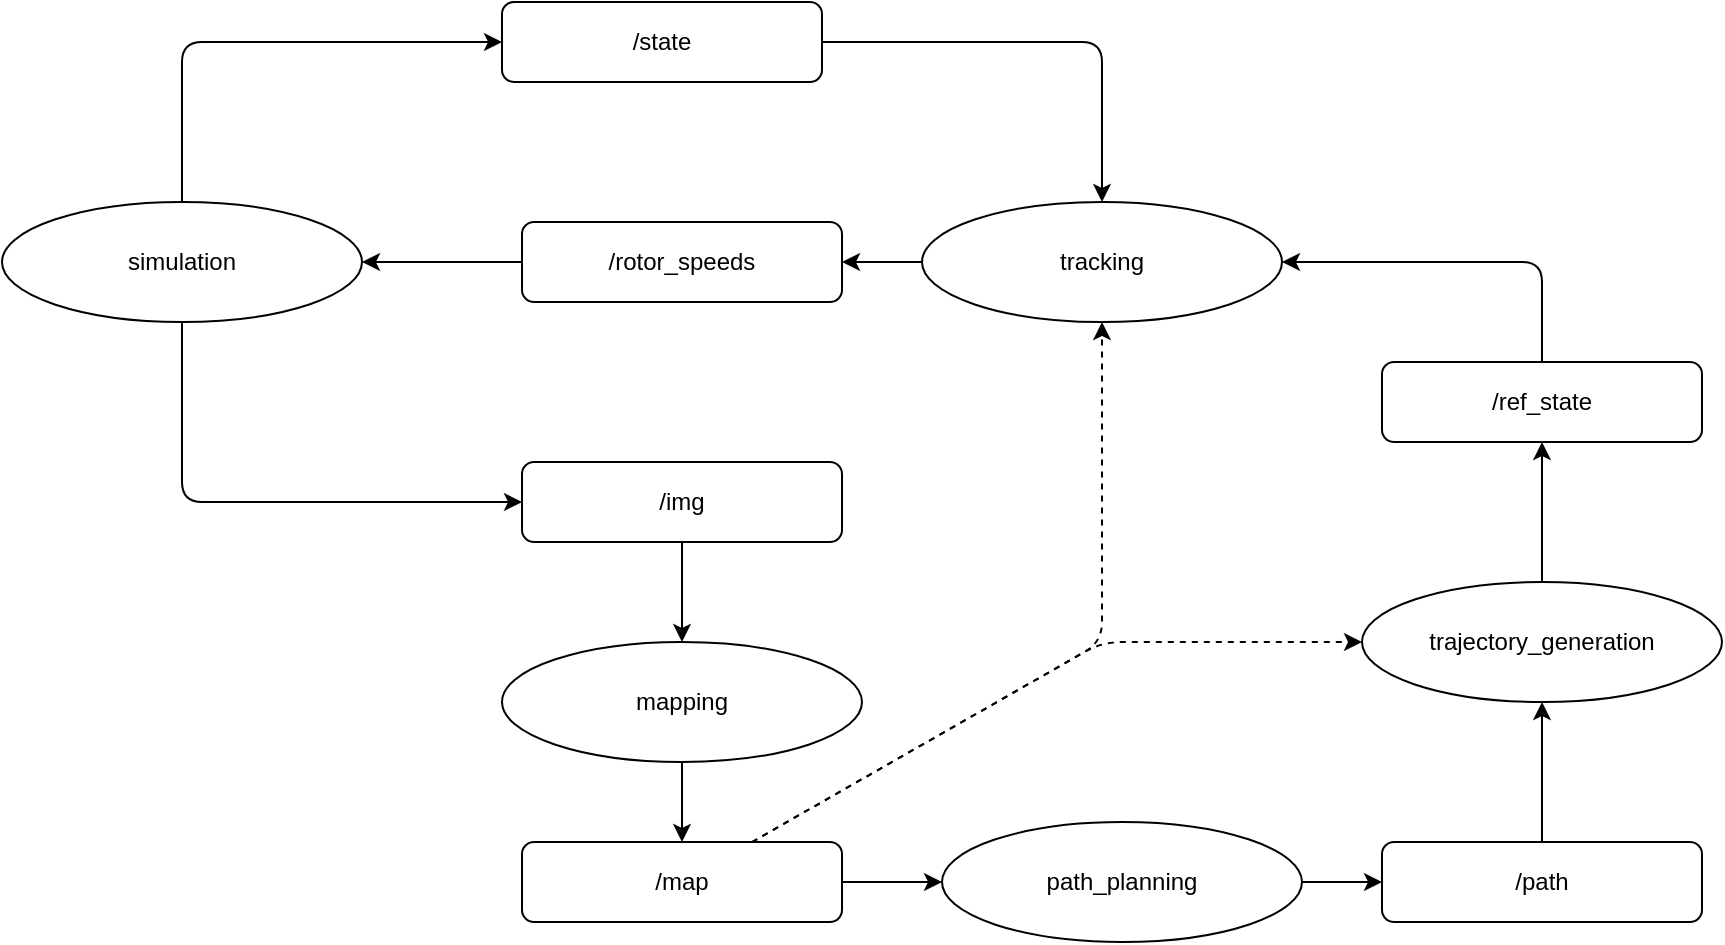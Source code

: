 <mxfile>
    <diagram id="wYuxm7IXG6J4cyEx7lqf" name="Page-1">
        <mxGraphModel dx="1358" dy="606" grid="1" gridSize="10" guides="1" tooltips="1" connect="1" arrows="1" fold="1" page="1" pageScale="1" pageWidth="850" pageHeight="1100" math="0" shadow="0">
            <root>
                <mxCell id="0"/>
                <mxCell id="1" parent="0"/>
                <mxCell id="29" style="edgeStyle=none;html=1;entryX=0.5;entryY=0;entryDx=0;entryDy=0;" edge="1" parent="1" source="6" target="27">
                    <mxGeometry relative="1" as="geometry">
                        <Array as="points">
                            <mxPoint x="560" y="90"/>
                        </Array>
                    </mxGeometry>
                </mxCell>
                <mxCell id="6" value="/state" style="rounded=1;whiteSpace=wrap;html=1;" vertex="1" parent="1">
                    <mxGeometry x="260" y="70" width="160" height="40" as="geometry"/>
                </mxCell>
                <mxCell id="11" style="edgeStyle=none;html=1;entryX=0;entryY=0.5;entryDx=0;entryDy=0;" edge="1" parent="1" source="7" target="6">
                    <mxGeometry relative="1" as="geometry">
                        <Array as="points">
                            <mxPoint x="100" y="90"/>
                        </Array>
                    </mxGeometry>
                </mxCell>
                <mxCell id="12" style="edgeStyle=none;html=1;entryX=0;entryY=0.5;entryDx=0;entryDy=0;" edge="1" parent="1" source="7" target="9">
                    <mxGeometry relative="1" as="geometry">
                        <Array as="points">
                            <mxPoint x="100" y="320"/>
                        </Array>
                    </mxGeometry>
                </mxCell>
                <mxCell id="7" value="simulation" style="ellipse;whiteSpace=wrap;html=1;" vertex="1" parent="1">
                    <mxGeometry x="10" y="170" width="180" height="60" as="geometry"/>
                </mxCell>
                <mxCell id="14" value="" style="edgeStyle=none;html=1;" edge="1" parent="1" source="9" target="13">
                    <mxGeometry relative="1" as="geometry"/>
                </mxCell>
                <mxCell id="9" value="/img" style="rounded=1;whiteSpace=wrap;html=1;" vertex="1" parent="1">
                    <mxGeometry x="270" y="300" width="160" height="40" as="geometry"/>
                </mxCell>
                <mxCell id="16" value="" style="edgeStyle=none;html=1;" edge="1" parent="1" source="13" target="15">
                    <mxGeometry relative="1" as="geometry"/>
                </mxCell>
                <mxCell id="13" value="mapping" style="ellipse;whiteSpace=wrap;html=1;" vertex="1" parent="1">
                    <mxGeometry x="260" y="390" width="180" height="60" as="geometry"/>
                </mxCell>
                <mxCell id="19" value="" style="edgeStyle=none;html=1;" edge="1" parent="1" source="15" target="17">
                    <mxGeometry relative="1" as="geometry"/>
                </mxCell>
                <mxCell id="34" style="edgeStyle=none;html=1;entryX=0.5;entryY=1;entryDx=0;entryDy=0;dashed=1;" edge="1" parent="1" source="15" target="27">
                    <mxGeometry relative="1" as="geometry">
                        <Array as="points">
                            <mxPoint x="560" y="390"/>
                        </Array>
                    </mxGeometry>
                </mxCell>
                <mxCell id="35" style="edgeStyle=none;html=1;entryX=0;entryY=0.5;entryDx=0;entryDy=0;dashed=1;" edge="1" parent="1" source="15" target="22">
                    <mxGeometry relative="1" as="geometry">
                        <Array as="points">
                            <mxPoint x="560" y="390"/>
                        </Array>
                    </mxGeometry>
                </mxCell>
                <mxCell id="15" value="/map" style="rounded=1;whiteSpace=wrap;html=1;" vertex="1" parent="1">
                    <mxGeometry x="270" y="490" width="160" height="40" as="geometry"/>
                </mxCell>
                <mxCell id="21" value="" style="edgeStyle=none;html=1;" edge="1" parent="1" source="17" target="20">
                    <mxGeometry relative="1" as="geometry"/>
                </mxCell>
                <mxCell id="17" value="path_planning" style="ellipse;whiteSpace=wrap;html=1;" vertex="1" parent="1">
                    <mxGeometry x="480" y="480" width="180" height="60" as="geometry"/>
                </mxCell>
                <mxCell id="23" value="" style="edgeStyle=none;html=1;" edge="1" parent="1" source="20" target="22">
                    <mxGeometry relative="1" as="geometry"/>
                </mxCell>
                <mxCell id="20" value="/path" style="rounded=1;whiteSpace=wrap;html=1;" vertex="1" parent="1">
                    <mxGeometry x="700" y="490" width="160" height="40" as="geometry"/>
                </mxCell>
                <mxCell id="25" value="" style="edgeStyle=none;html=1;" edge="1" parent="1" source="22" target="24">
                    <mxGeometry relative="1" as="geometry"/>
                </mxCell>
                <mxCell id="22" value="trajectory_generation" style="ellipse;whiteSpace=wrap;html=1;" vertex="1" parent="1">
                    <mxGeometry x="690" y="360" width="180" height="60" as="geometry"/>
                </mxCell>
                <mxCell id="28" style="edgeStyle=none;html=1;entryX=1;entryY=0.5;entryDx=0;entryDy=0;" edge="1" parent="1" source="24" target="27">
                    <mxGeometry relative="1" as="geometry">
                        <Array as="points">
                            <mxPoint x="780" y="200"/>
                        </Array>
                    </mxGeometry>
                </mxCell>
                <mxCell id="24" value="/ref_state" style="rounded=1;whiteSpace=wrap;html=1;" vertex="1" parent="1">
                    <mxGeometry x="700" y="250" width="160" height="40" as="geometry"/>
                </mxCell>
                <mxCell id="32" value="" style="edgeStyle=none;html=1;" edge="1" parent="1" source="27" target="31">
                    <mxGeometry relative="1" as="geometry"/>
                </mxCell>
                <mxCell id="27" value="tracking" style="ellipse;whiteSpace=wrap;html=1;" vertex="1" parent="1">
                    <mxGeometry x="470" y="170" width="180" height="60" as="geometry"/>
                </mxCell>
                <mxCell id="33" value="" style="edgeStyle=none;html=1;" edge="1" parent="1" source="31" target="7">
                    <mxGeometry relative="1" as="geometry"/>
                </mxCell>
                <mxCell id="31" value="/rotor_speeds" style="rounded=1;whiteSpace=wrap;html=1;" vertex="1" parent="1">
                    <mxGeometry x="270" y="180" width="160" height="40" as="geometry"/>
                </mxCell>
            </root>
        </mxGraphModel>
    </diagram>
</mxfile>